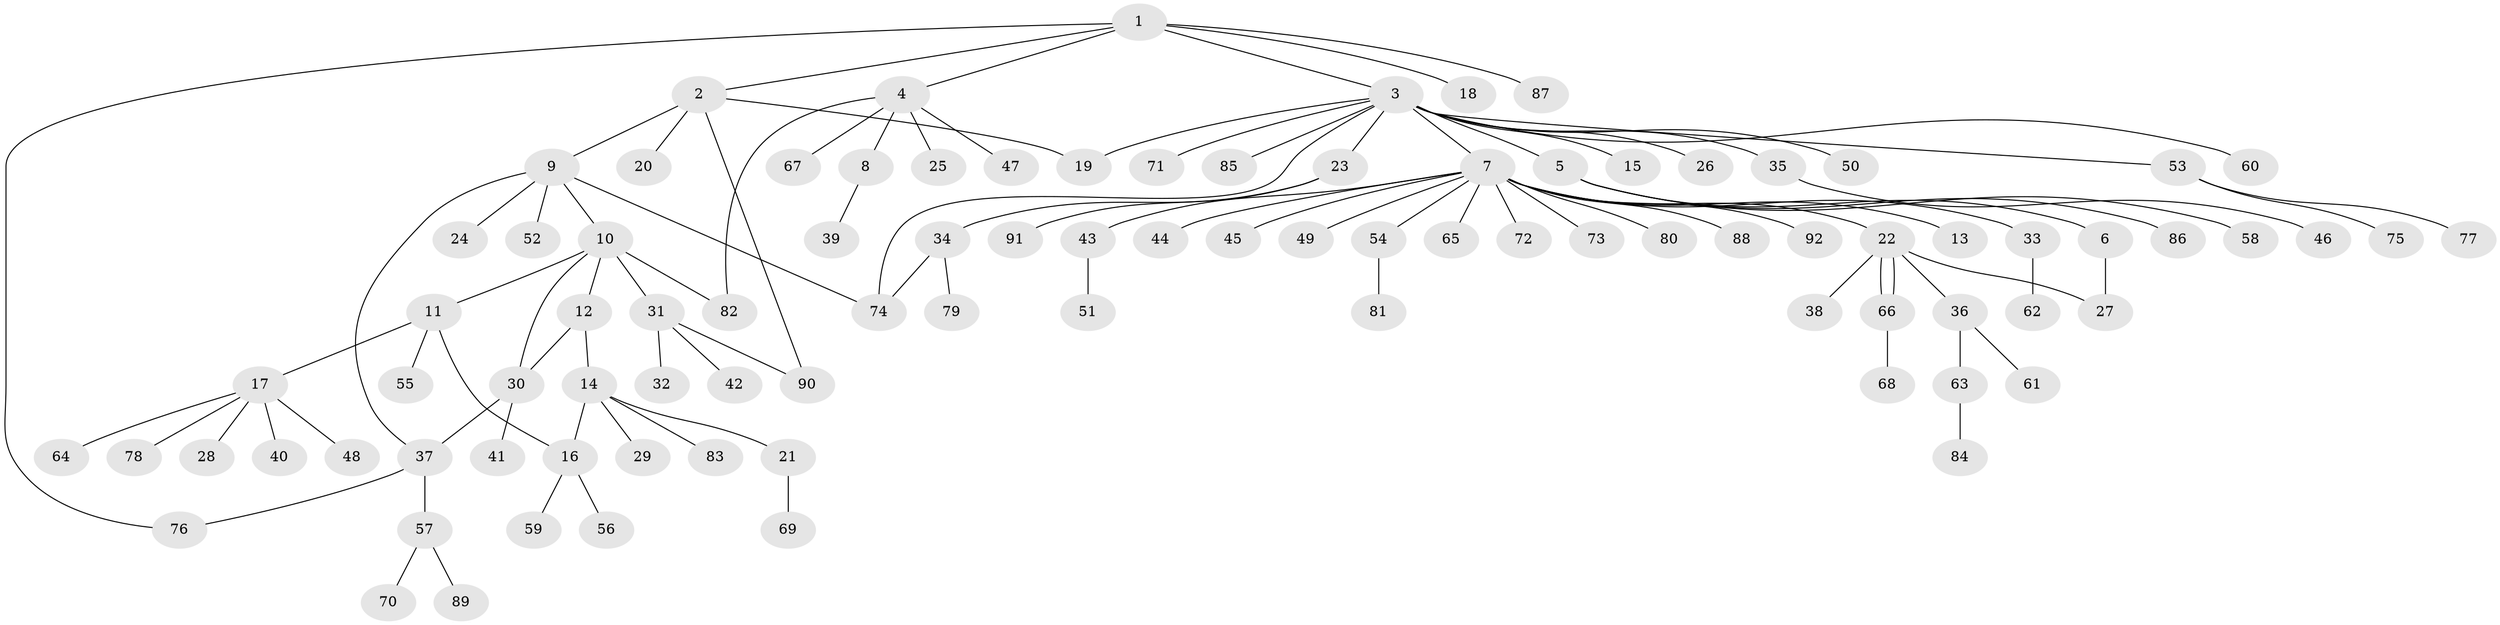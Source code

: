 // coarse degree distribution, {4: 0.06896551724137931, 6: 0.06896551724137931, 8: 0.034482758620689655, 3: 0.1724137931034483, 2: 0.27586206896551724, 5: 0.034482758620689655, 1: 0.3448275862068966}
// Generated by graph-tools (version 1.1) at 2025/50/03/04/25 22:50:10]
// undirected, 92 vertices, 102 edges
graph export_dot {
  node [color=gray90,style=filled];
  1;
  2;
  3;
  4;
  5;
  6;
  7;
  8;
  9;
  10;
  11;
  12;
  13;
  14;
  15;
  16;
  17;
  18;
  19;
  20;
  21;
  22;
  23;
  24;
  25;
  26;
  27;
  28;
  29;
  30;
  31;
  32;
  33;
  34;
  35;
  36;
  37;
  38;
  39;
  40;
  41;
  42;
  43;
  44;
  45;
  46;
  47;
  48;
  49;
  50;
  51;
  52;
  53;
  54;
  55;
  56;
  57;
  58;
  59;
  60;
  61;
  62;
  63;
  64;
  65;
  66;
  67;
  68;
  69;
  70;
  71;
  72;
  73;
  74;
  75;
  76;
  77;
  78;
  79;
  80;
  81;
  82;
  83;
  84;
  85;
  86;
  87;
  88;
  89;
  90;
  91;
  92;
  1 -- 2;
  1 -- 3;
  1 -- 4;
  1 -- 18;
  1 -- 76;
  1 -- 87;
  2 -- 9;
  2 -- 19;
  2 -- 20;
  2 -- 90;
  3 -- 5;
  3 -- 7;
  3 -- 15;
  3 -- 19;
  3 -- 23;
  3 -- 26;
  3 -- 35;
  3 -- 50;
  3 -- 53;
  3 -- 60;
  3 -- 71;
  3 -- 74;
  3 -- 85;
  4 -- 8;
  4 -- 25;
  4 -- 47;
  4 -- 67;
  4 -- 82;
  5 -- 6;
  5 -- 58;
  5 -- 86;
  6 -- 27;
  7 -- 13;
  7 -- 22;
  7 -- 33;
  7 -- 43;
  7 -- 44;
  7 -- 45;
  7 -- 49;
  7 -- 54;
  7 -- 65;
  7 -- 72;
  7 -- 73;
  7 -- 80;
  7 -- 88;
  7 -- 92;
  8 -- 39;
  9 -- 10;
  9 -- 24;
  9 -- 37;
  9 -- 52;
  9 -- 74;
  10 -- 11;
  10 -- 12;
  10 -- 30;
  10 -- 31;
  10 -- 82;
  11 -- 16;
  11 -- 17;
  11 -- 55;
  12 -- 14;
  12 -- 30;
  14 -- 16;
  14 -- 21;
  14 -- 29;
  14 -- 83;
  16 -- 56;
  16 -- 59;
  17 -- 28;
  17 -- 40;
  17 -- 48;
  17 -- 64;
  17 -- 78;
  21 -- 69;
  22 -- 27;
  22 -- 36;
  22 -- 38;
  22 -- 66;
  22 -- 66;
  23 -- 34;
  23 -- 91;
  30 -- 37;
  30 -- 41;
  31 -- 32;
  31 -- 42;
  31 -- 90;
  33 -- 62;
  34 -- 74;
  34 -- 79;
  35 -- 46;
  36 -- 61;
  36 -- 63;
  37 -- 57;
  37 -- 76;
  43 -- 51;
  53 -- 75;
  53 -- 77;
  54 -- 81;
  57 -- 70;
  57 -- 89;
  63 -- 84;
  66 -- 68;
}
